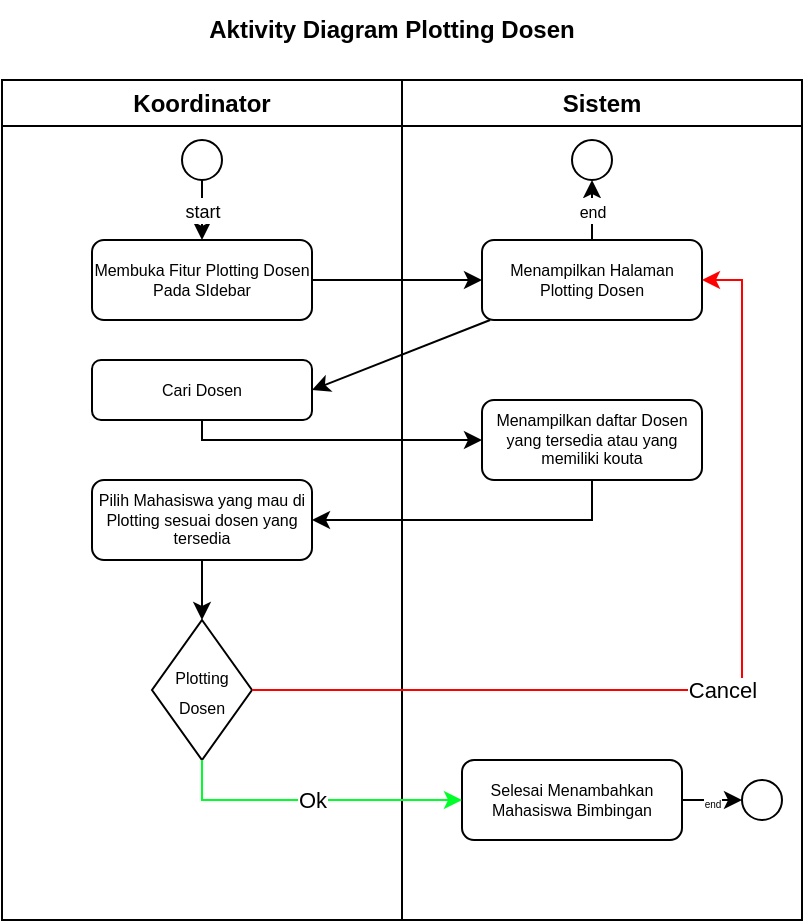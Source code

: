 <mxfile version="25.0.1">
  <diagram name="Page-1" id="oSemSmAW_gVS-rDej4Mm">
    <mxGraphModel dx="955" dy="548" grid="1" gridSize="10" guides="1" tooltips="1" connect="1" arrows="1" fold="1" page="1" pageScale="1" pageWidth="850" pageHeight="1100" math="0" shadow="0">
      <root>
        <mxCell id="0" />
        <mxCell id="1" parent="0" />
        <mxCell id="QliTTDGXT977iU80RVGO-1" value="Koordinator" style="swimlane;whiteSpace=wrap;html=1;" vertex="1" parent="1">
          <mxGeometry x="210" y="140" width="200" height="420" as="geometry" />
        </mxCell>
        <mxCell id="QliTTDGXT977iU80RVGO-2" value="&lt;font style=&quot;font-size: 9px;&quot;&gt;start&lt;/font&gt;" style="rounded=0;orthogonalLoop=1;jettySize=auto;html=1;" edge="1" parent="QliTTDGXT977iU80RVGO-1" source="QliTTDGXT977iU80RVGO-3" target="QliTTDGXT977iU80RVGO-4">
          <mxGeometry relative="1" as="geometry" />
        </mxCell>
        <mxCell id="QliTTDGXT977iU80RVGO-3" value="" style="ellipse;whiteSpace=wrap;html=1;aspect=fixed;" vertex="1" parent="QliTTDGXT977iU80RVGO-1">
          <mxGeometry x="90" y="30" width="20" height="20" as="geometry" />
        </mxCell>
        <mxCell id="QliTTDGXT977iU80RVGO-4" value="Membuka Fitur Plotting Dosen Pada SIdebar" style="rounded=1;whiteSpace=wrap;html=1;fontSize=8;" vertex="1" parent="QliTTDGXT977iU80RVGO-1">
          <mxGeometry x="45" y="80" width="110" height="40" as="geometry" />
        </mxCell>
        <mxCell id="QliTTDGXT977iU80RVGO-6" value="Cari Dosen" style="rounded=1;whiteSpace=wrap;html=1;fontSize=8;" vertex="1" parent="QliTTDGXT977iU80RVGO-1">
          <mxGeometry x="45" y="140" width="110" height="30" as="geometry" />
        </mxCell>
        <mxCell id="QliTTDGXT977iU80RVGO-28" style="edgeStyle=orthogonalEdgeStyle;rounded=0;orthogonalLoop=1;jettySize=auto;html=1;" edge="1" parent="QliTTDGXT977iU80RVGO-1" source="QliTTDGXT977iU80RVGO-8" target="QliTTDGXT977iU80RVGO-11">
          <mxGeometry relative="1" as="geometry" />
        </mxCell>
        <mxCell id="QliTTDGXT977iU80RVGO-8" value="Pilih Mahasiswa yang mau di Plotting sesuai dosen yang tersedia" style="rounded=1;whiteSpace=wrap;html=1;fontSize=8;" vertex="1" parent="QliTTDGXT977iU80RVGO-1">
          <mxGeometry x="45" y="200" width="110" height="40" as="geometry" />
        </mxCell>
        <mxCell id="QliTTDGXT977iU80RVGO-11" value="&lt;font style=&quot;font-size: 8px;&quot;&gt;Plotting Dosen&lt;/font&gt;" style="rhombus;whiteSpace=wrap;html=1;" vertex="1" parent="QliTTDGXT977iU80RVGO-1">
          <mxGeometry x="75" y="270" width="50" height="70" as="geometry" />
        </mxCell>
        <mxCell id="QliTTDGXT977iU80RVGO-12" value="Sistem" style="swimlane;whiteSpace=wrap;html=1;" vertex="1" parent="1">
          <mxGeometry x="410" y="140" width="200" height="420" as="geometry" />
        </mxCell>
        <mxCell id="QliTTDGXT977iU80RVGO-13" value="&lt;font style=&quot;font-size: 8px;&quot;&gt;end&lt;/font&gt;" style="edgeStyle=orthogonalEdgeStyle;rounded=0;orthogonalLoop=1;jettySize=auto;html=1;entryX=0.5;entryY=1;entryDx=0;entryDy=0;" edge="1" parent="QliTTDGXT977iU80RVGO-12" source="QliTTDGXT977iU80RVGO-14" target="QliTTDGXT977iU80RVGO-19">
          <mxGeometry relative="1" as="geometry" />
        </mxCell>
        <mxCell id="QliTTDGXT977iU80RVGO-14" value="Menampilkan Halaman Plotting Dosen" style="rounded=1;whiteSpace=wrap;html=1;fontSize=8;" vertex="1" parent="QliTTDGXT977iU80RVGO-12">
          <mxGeometry x="40" y="80" width="110" height="40" as="geometry" />
        </mxCell>
        <mxCell id="QliTTDGXT977iU80RVGO-15" value="Menampilkan daftar Dosen yang tersedia atau yang memiliki kouta" style="rounded=1;whiteSpace=wrap;html=1;fontSize=8;" vertex="1" parent="QliTTDGXT977iU80RVGO-12">
          <mxGeometry x="40" y="160" width="110" height="40" as="geometry" />
        </mxCell>
        <mxCell id="QliTTDGXT977iU80RVGO-19" value="" style="ellipse;whiteSpace=wrap;html=1;aspect=fixed;" vertex="1" parent="QliTTDGXT977iU80RVGO-12">
          <mxGeometry x="85" y="30" width="20" height="20" as="geometry" />
        </mxCell>
        <mxCell id="QliTTDGXT977iU80RVGO-36" value="&lt;font style=&quot;font-size: 5px;&quot;&gt;end&lt;/font&gt;" style="edgeStyle=orthogonalEdgeStyle;rounded=0;orthogonalLoop=1;jettySize=auto;html=1;exitX=1;exitY=0.5;exitDx=0;exitDy=0;" edge="1" parent="QliTTDGXT977iU80RVGO-12" source="QliTTDGXT977iU80RVGO-32" target="QliTTDGXT977iU80RVGO-35">
          <mxGeometry relative="1" as="geometry" />
        </mxCell>
        <mxCell id="QliTTDGXT977iU80RVGO-32" value="Selesai Menambahkan Mahasiswa Bimbingan" style="rounded=1;whiteSpace=wrap;html=1;fontSize=8;" vertex="1" parent="QliTTDGXT977iU80RVGO-12">
          <mxGeometry x="30" y="340" width="110" height="40" as="geometry" />
        </mxCell>
        <mxCell id="QliTTDGXT977iU80RVGO-35" value="" style="ellipse;whiteSpace=wrap;html=1;aspect=fixed;" vertex="1" parent="QliTTDGXT977iU80RVGO-12">
          <mxGeometry x="170" y="350" width="20" height="20" as="geometry" />
        </mxCell>
        <mxCell id="QliTTDGXT977iU80RVGO-20" value="&lt;b&gt;Aktivity Diagram Plotting Dosen&lt;/b&gt;" style="text;html=1;align=center;verticalAlign=middle;whiteSpace=wrap;rounded=0;" vertex="1" parent="1">
          <mxGeometry x="300" y="100" width="210" height="30" as="geometry" />
        </mxCell>
        <mxCell id="QliTTDGXT977iU80RVGO-21" style="rounded=0;orthogonalLoop=1;jettySize=auto;html=1;entryX=0;entryY=0.5;entryDx=0;entryDy=0;" edge="1" parent="1" source="QliTTDGXT977iU80RVGO-4" target="QliTTDGXT977iU80RVGO-14">
          <mxGeometry relative="1" as="geometry" />
        </mxCell>
        <mxCell id="QliTTDGXT977iU80RVGO-22" style="rounded=0;orthogonalLoop=1;jettySize=auto;html=1;entryX=1;entryY=0.5;entryDx=0;entryDy=0;" edge="1" parent="1" source="QliTTDGXT977iU80RVGO-14" target="QliTTDGXT977iU80RVGO-6">
          <mxGeometry relative="1" as="geometry" />
        </mxCell>
        <mxCell id="QliTTDGXT977iU80RVGO-23" style="edgeStyle=orthogonalEdgeStyle;rounded=0;orthogonalLoop=1;jettySize=auto;html=1;entryX=0;entryY=0.5;entryDx=0;entryDy=0;" edge="1" parent="1" source="QliTTDGXT977iU80RVGO-6" target="QliTTDGXT977iU80RVGO-15">
          <mxGeometry relative="1" as="geometry">
            <Array as="points">
              <mxPoint x="310" y="320" />
            </Array>
          </mxGeometry>
        </mxCell>
        <mxCell id="QliTTDGXT977iU80RVGO-29" value="Cancel" style="edgeStyle=orthogonalEdgeStyle;rounded=0;orthogonalLoop=1;jettySize=auto;html=1;entryX=1;entryY=0.5;entryDx=0;entryDy=0;strokeColor=#FF0000;" edge="1" parent="1" source="QliTTDGXT977iU80RVGO-11" target="QliTTDGXT977iU80RVGO-14">
          <mxGeometry relative="1" as="geometry">
            <Array as="points">
              <mxPoint x="580" y="445" />
              <mxPoint x="580" y="240" />
            </Array>
          </mxGeometry>
        </mxCell>
        <mxCell id="QliTTDGXT977iU80RVGO-33" value="Ok" style="edgeStyle=orthogonalEdgeStyle;rounded=0;orthogonalLoop=1;jettySize=auto;html=1;exitX=0.5;exitY=1;exitDx=0;exitDy=0;entryX=0;entryY=0.5;entryDx=0;entryDy=0;strokeColor=#00ff2a;" edge="1" parent="1" source="QliTTDGXT977iU80RVGO-11" target="QliTTDGXT977iU80RVGO-32">
          <mxGeometry relative="1" as="geometry" />
        </mxCell>
        <mxCell id="QliTTDGXT977iU80RVGO-38" style="edgeStyle=orthogonalEdgeStyle;rounded=0;orthogonalLoop=1;jettySize=auto;html=1;entryX=1;entryY=0.5;entryDx=0;entryDy=0;" edge="1" parent="1" source="QliTTDGXT977iU80RVGO-15" target="QliTTDGXT977iU80RVGO-8">
          <mxGeometry relative="1" as="geometry">
            <Array as="points">
              <mxPoint x="505" y="360" />
            </Array>
          </mxGeometry>
        </mxCell>
      </root>
    </mxGraphModel>
  </diagram>
</mxfile>
